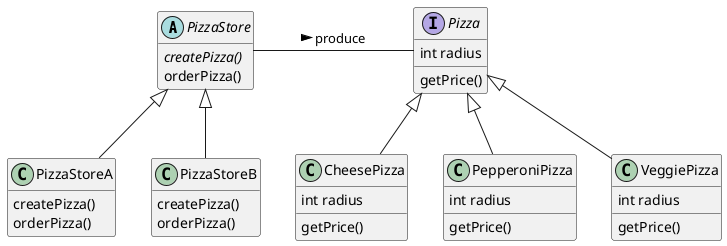@startuml example
hide empty members

abstract class PizzaStore{
    {abstract}createPizza()
    orderPizza()
}

class PizzaStoreA{
    createPizza()
    orderPizza()
}

class PizzaStoreB{
    createPizza()
    orderPizza()
}

interface Pizza{
    int radius
    getPrice()
}

class CheesePizza{
    int radius
    getPrice()
}

class PepperoniPizza{
    int radius
    getPrice()
}

class VeggiePizza{
    int radius
    getPrice()
}

PizzaStore <|-- PizzaStoreA
PizzaStore <|-- PizzaStoreB
Pizza <|-- CheesePizza
Pizza <|-- VeggiePizza
Pizza <|-- PepperoniPizza

PizzaStore - Pizza : > produce 

@enduml

